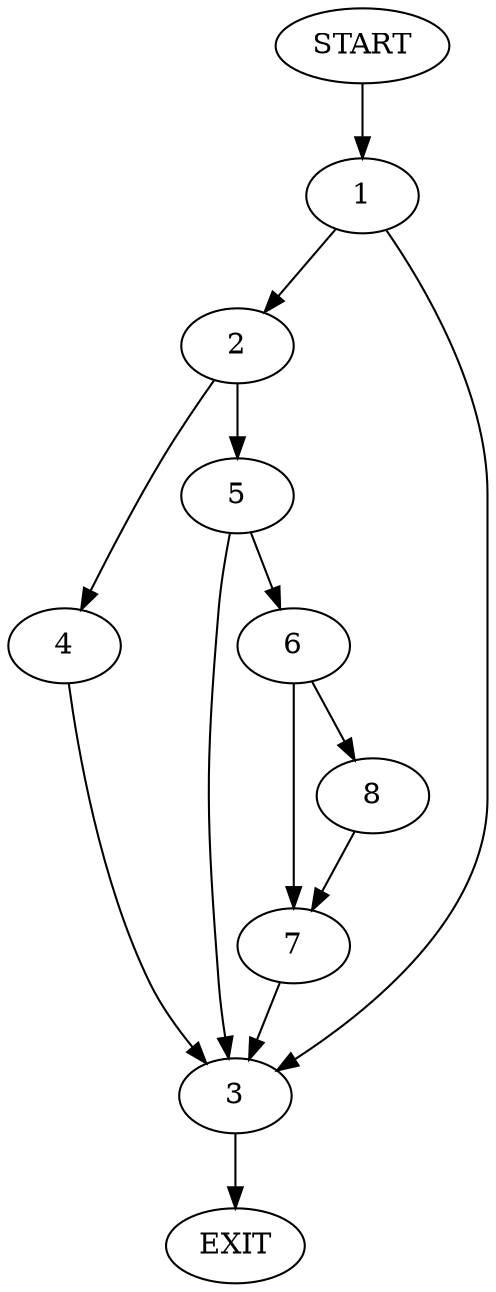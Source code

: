 digraph {
0 [label="START"]
9 [label="EXIT"]
0 -> 1
1 -> 2
1 -> 3
2 -> 4
2 -> 5
3 -> 9
4 -> 3
5 -> 3
5 -> 6
6 -> 7
6 -> 8
7 -> 3
8 -> 7
}
